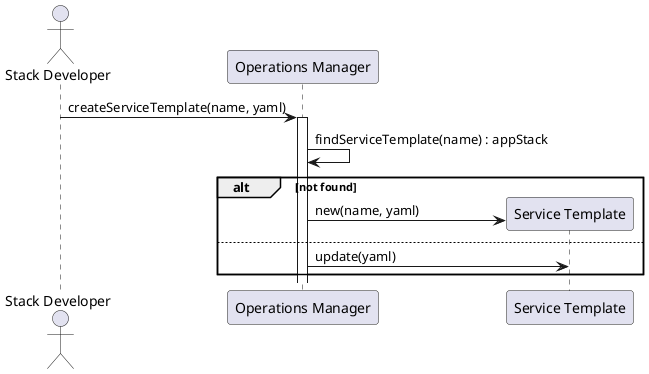 @startuml
Actor "Stack Developer"

"Stack Developer" -> "Operations Manager" : createServiceTemplate(name, yaml)
activate "Operations Manager"
"Operations Manager" -> "Operations Manager" :findServiceTemplate(name) : appStack
alt not found
create "Service Template"
"Operations Manager" -> "Service Template" : new(name, yaml)
else
"Operations Manager" -> "Service Template" : update(yaml)
end
@enduml
